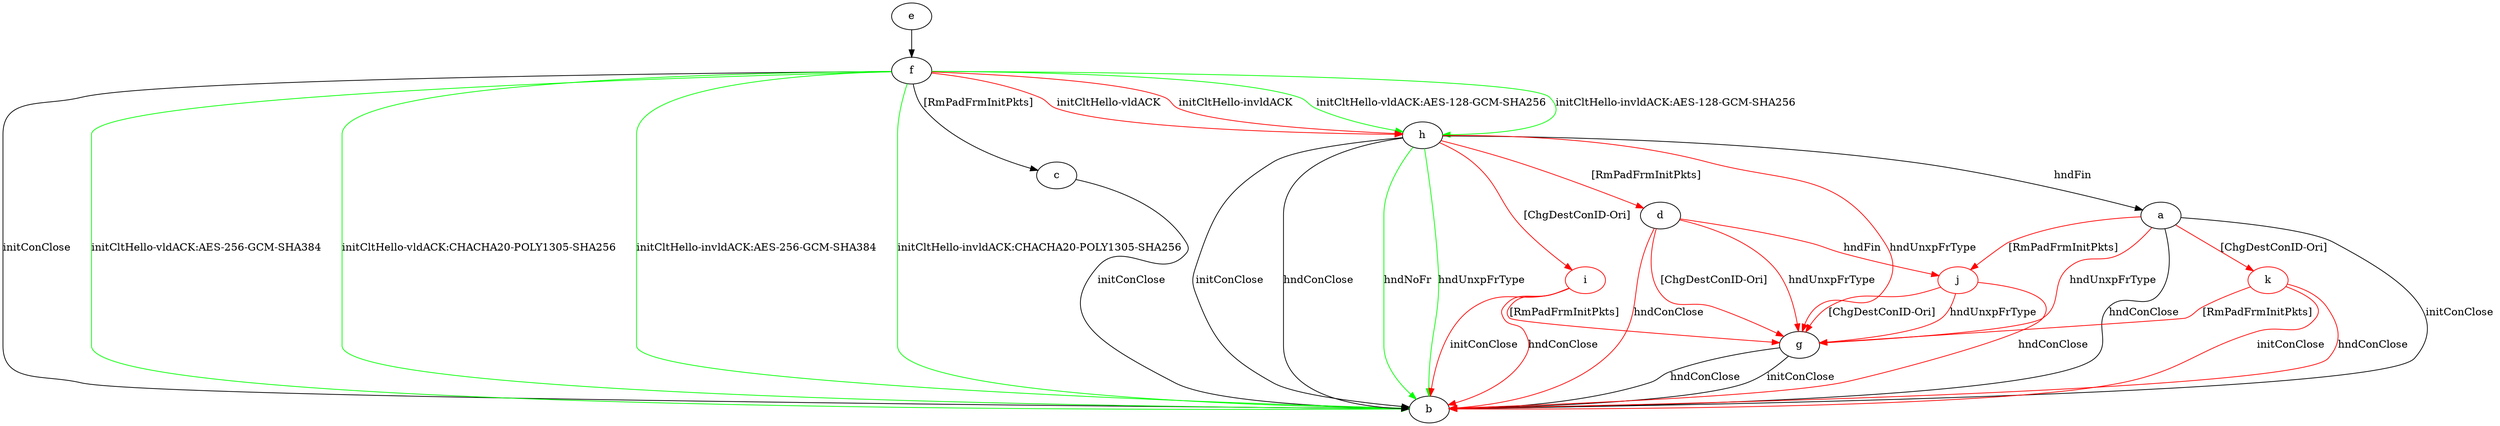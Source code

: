 digraph "" {
	a -> b	[key=0,
		label="initConClose "];
	a -> b	[key=1,
		label="hndConClose "];
	a -> g	[key=0,
		color=red,
		label="hndUnxpFrType "];
	j	[color=red];
	a -> j	[key=0,
		color=red,
		label="[RmPadFrmInitPkts] "];
	k	[color=red];
	a -> k	[key=0,
		color=red,
		label="[ChgDestConID-Ori] "];
	c -> b	[key=0,
		label="initConClose "];
	d -> b	[key=0,
		color=red,
		label="hndConClose "];
	d -> g	[key=0,
		color=red,
		label="hndUnxpFrType "];
	d -> g	[key=1,
		color=red,
		label="[ChgDestConID-Ori] "];
	d -> j	[key=0,
		color=red,
		label="hndFin "];
	e -> f	[key=0];
	f -> b	[key=0,
		label="initConClose "];
	f -> b	[key=1,
		color=green,
		label="initCltHello-vldACK:AES-256-GCM-SHA384 "];
	f -> b	[key=2,
		color=green,
		label="initCltHello-vldACK:CHACHA20-POLY1305-SHA256 "];
	f -> b	[key=3,
		color=green,
		label="initCltHello-invldACK:AES-256-GCM-SHA384 "];
	f -> b	[key=4,
		color=green,
		label="initCltHello-invldACK:CHACHA20-POLY1305-SHA256 "];
	f -> c	[key=0,
		label="[RmPadFrmInitPkts] "];
	f -> h	[key=0,
		color=green,
		label="initCltHello-vldACK:AES-128-GCM-SHA256 "];
	f -> h	[key=1,
		color=green,
		label="initCltHello-invldACK:AES-128-GCM-SHA256 "];
	f -> h	[key=2,
		color=red,
		label="initCltHello-vldACK "];
	f -> h	[key=3,
		color=red,
		label="initCltHello-invldACK "];
	g -> b	[key=0,
		label="initConClose "];
	g -> b	[key=1,
		label="hndConClose "];
	h -> a	[key=0,
		label="hndFin "];
	h -> b	[key=0,
		label="initConClose "];
	h -> b	[key=1,
		label="hndConClose "];
	h -> b	[key=2,
		color=green,
		label="hndNoFr "];
	h -> b	[key=3,
		color=green,
		label="hndUnxpFrType "];
	h -> d	[key=0,
		color=red,
		label="[RmPadFrmInitPkts] "];
	h -> g	[key=0,
		color=red,
		label="hndUnxpFrType "];
	i	[color=red];
	h -> i	[key=0,
		color=red,
		label="[ChgDestConID-Ori] "];
	i -> b	[key=0,
		color=red,
		label="initConClose "];
	i -> b	[key=1,
		color=red,
		label="hndConClose "];
	i -> g	[key=0,
		color=red,
		label="[RmPadFrmInitPkts] "];
	j -> b	[key=0,
		color=red,
		label="hndConClose "];
	j -> g	[key=0,
		color=red,
		label="hndUnxpFrType "];
	j -> g	[key=1,
		color=red,
		label="[ChgDestConID-Ori] "];
	k -> b	[key=0,
		color=red,
		label="initConClose "];
	k -> b	[key=1,
		color=red,
		label="hndConClose "];
	k -> g	[key=0,
		color=red,
		label="[RmPadFrmInitPkts] "];
}
